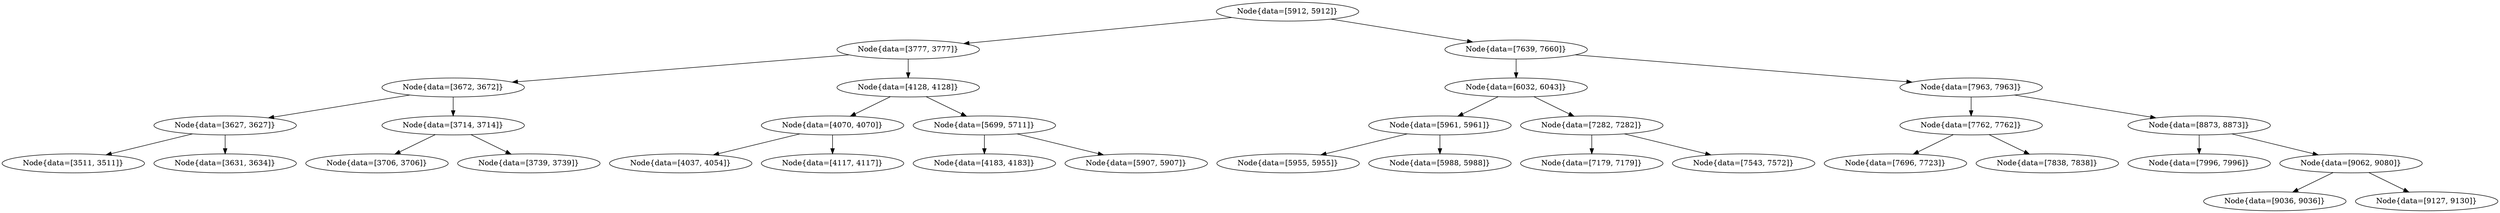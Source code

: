digraph G{
488600086 [label="Node{data=[5912, 5912]}"]
488600086 -> 1111379131
1111379131 [label="Node{data=[3777, 3777]}"]
1111379131 -> 1846982837
1846982837 [label="Node{data=[3672, 3672]}"]
1846982837 -> 1135935001
1135935001 [label="Node{data=[3627, 3627]}"]
1135935001 -> 635288507
635288507 [label="Node{data=[3511, 3511]}"]
1135935001 -> 355885103
355885103 [label="Node{data=[3631, 3634]}"]
1846982837 -> 1321115948
1321115948 [label="Node{data=[3714, 3714]}"]
1321115948 -> 706665172
706665172 [label="Node{data=[3706, 3706]}"]
1321115948 -> 1649847375
1649847375 [label="Node{data=[3739, 3739]}"]
1111379131 -> 1153933106
1153933106 [label="Node{data=[4128, 4128]}"]
1153933106 -> 2144067911
2144067911 [label="Node{data=[4070, 4070]}"]
2144067911 -> 593447952
593447952 [label="Node{data=[4037, 4054]}"]
2144067911 -> 1950136544
1950136544 [label="Node{data=[4117, 4117]}"]
1153933106 -> 209360730
209360730 [label="Node{data=[5699, 5711]}"]
209360730 -> 740007499
740007499 [label="Node{data=[4183, 4183]}"]
209360730 -> 1971152916
1971152916 [label="Node{data=[5907, 5907]}"]
488600086 -> 1687627235
1687627235 [label="Node{data=[7639, 7660]}"]
1687627235 -> 1007660652
1007660652 [label="Node{data=[6032, 6043]}"]
1007660652 -> 1276544608
1276544608 [label="Node{data=[5961, 5961]}"]
1276544608 -> 1387620926
1387620926 [label="Node{data=[5955, 5955]}"]
1276544608 -> 265348534
265348534 [label="Node{data=[5988, 5988]}"]
1007660652 -> 1324173038
1324173038 [label="Node{data=[7282, 7282]}"]
1324173038 -> 917568725
917568725 [label="Node{data=[7179, 7179]}"]
1324173038 -> 1336775847
1336775847 [label="Node{data=[7543, 7572]}"]
1687627235 -> 1196963249
1196963249 [label="Node{data=[7963, 7963]}"]
1196963249 -> 1663488386
1663488386 [label="Node{data=[7762, 7762]}"]
1663488386 -> 1380044647
1380044647 [label="Node{data=[7696, 7723]}"]
1663488386 -> 1902801188
1902801188 [label="Node{data=[7838, 7838]}"]
1196963249 -> 1998137093
1998137093 [label="Node{data=[8873, 8873]}"]
1998137093 -> 577127077
577127077 [label="Node{data=[7996, 7996]}"]
1998137093 -> 2122357625
2122357625 [label="Node{data=[9062, 9080]}"]
2122357625 -> 1556162268
1556162268 [label="Node{data=[9036, 9036]}"]
2122357625 -> 1650332494
1650332494 [label="Node{data=[9127, 9130]}"]
}
